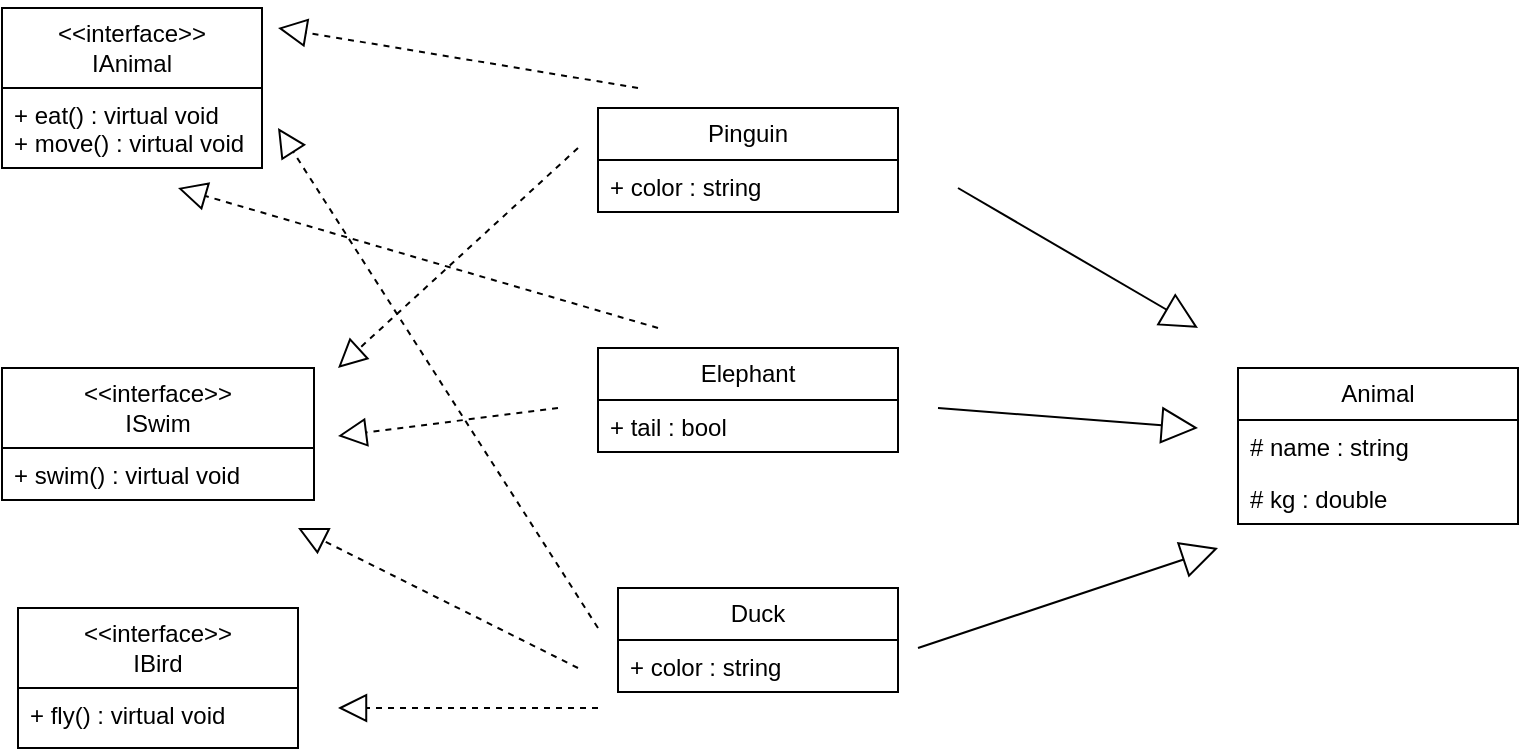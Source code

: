 <mxfile version="24.3.1" type="github">
  <diagram id="C5RBs43oDa-KdzZeNtuy" name="Page-1">
    <mxGraphModel dx="2087" dy="931" grid="1" gridSize="10" guides="1" tooltips="1" connect="1" arrows="1" fold="1" page="1" pageScale="1" pageWidth="827" pageHeight="1169" math="0" shadow="0">
      <root>
        <mxCell id="WIyWlLk6GJQsqaUBKTNV-0" />
        <mxCell id="WIyWlLk6GJQsqaUBKTNV-1" parent="WIyWlLk6GJQsqaUBKTNV-0" />
        <mxCell id="6w403-6zNc4r1-5PcBXR-4" value="&lt;div&gt;&amp;lt;&amp;lt;interface&amp;gt;&amp;gt;&lt;/div&gt;IAnimal" style="swimlane;fontStyle=0;childLayout=stackLayout;horizontal=1;startSize=40;fillColor=none;horizontalStack=0;resizeParent=1;resizeParentMax=0;resizeLast=0;collapsible=1;marginBottom=0;whiteSpace=wrap;html=1;" parent="WIyWlLk6GJQsqaUBKTNV-1" vertex="1">
          <mxGeometry x="52" y="160" width="130" height="80" as="geometry" />
        </mxCell>
        <mxCell id="6w403-6zNc4r1-5PcBXR-5" value="+ eat() : virtual void&lt;div&gt;+ move() : virtual void&lt;br&gt;&lt;/div&gt;" style="text;strokeColor=none;fillColor=none;align=left;verticalAlign=top;spacingLeft=4;spacingRight=4;overflow=hidden;rotatable=0;points=[[0,0.5],[1,0.5]];portConstraint=eastwest;whiteSpace=wrap;html=1;" parent="6w403-6zNc4r1-5PcBXR-4" vertex="1">
          <mxGeometry y="40" width="130" height="40" as="geometry" />
        </mxCell>
        <mxCell id="6w403-6zNc4r1-5PcBXR-8" value="Elephant" style="swimlane;fontStyle=0;childLayout=stackLayout;horizontal=1;startSize=26;fillColor=none;horizontalStack=0;resizeParent=1;resizeParentMax=0;resizeLast=0;collapsible=1;marginBottom=0;whiteSpace=wrap;html=1;" parent="WIyWlLk6GJQsqaUBKTNV-1" vertex="1">
          <mxGeometry x="350" y="330" width="150" height="52" as="geometry" />
        </mxCell>
        <mxCell id="6w403-6zNc4r1-5PcBXR-9" value="+ tail : bool" style="text;strokeColor=none;fillColor=none;align=left;verticalAlign=top;spacingLeft=4;spacingRight=4;overflow=hidden;rotatable=0;points=[[0,0.5],[1,0.5]];portConstraint=eastwest;whiteSpace=wrap;html=1;" parent="6w403-6zNc4r1-5PcBXR-8" vertex="1">
          <mxGeometry y="26" width="150" height="26" as="geometry" />
        </mxCell>
        <mxCell id="6w403-6zNc4r1-5PcBXR-12" value="Pinguin" style="swimlane;fontStyle=0;childLayout=stackLayout;horizontal=1;startSize=26;fillColor=none;horizontalStack=0;resizeParent=1;resizeParentMax=0;resizeLast=0;collapsible=1;marginBottom=0;whiteSpace=wrap;html=1;" parent="WIyWlLk6GJQsqaUBKTNV-1" vertex="1">
          <mxGeometry x="350" y="210" width="150" height="52" as="geometry" />
        </mxCell>
        <mxCell id="6w403-6zNc4r1-5PcBXR-13" value="+ color : string" style="text;strokeColor=none;fillColor=none;align=left;verticalAlign=top;spacingLeft=4;spacingRight=4;overflow=hidden;rotatable=0;points=[[0,0.5],[1,0.5]];portConstraint=eastwest;whiteSpace=wrap;html=1;" parent="6w403-6zNc4r1-5PcBXR-12" vertex="1">
          <mxGeometry y="26" width="150" height="26" as="geometry" />
        </mxCell>
        <mxCell id="6w403-6zNc4r1-5PcBXR-16" value="Duck" style="swimlane;fontStyle=0;childLayout=stackLayout;horizontal=1;startSize=26;fillColor=none;horizontalStack=0;resizeParent=1;resizeParentMax=0;resizeLast=0;collapsible=1;marginBottom=0;whiteSpace=wrap;html=1;" parent="WIyWlLk6GJQsqaUBKTNV-1" vertex="1">
          <mxGeometry x="360" y="450" width="140" height="52" as="geometry" />
        </mxCell>
        <mxCell id="6w403-6zNc4r1-5PcBXR-17" value="+ color : string" style="text;strokeColor=none;fillColor=none;align=left;verticalAlign=top;spacingLeft=4;spacingRight=4;overflow=hidden;rotatable=0;points=[[0,0.5],[1,0.5]];portConstraint=eastwest;whiteSpace=wrap;html=1;" parent="6w403-6zNc4r1-5PcBXR-16" vertex="1">
          <mxGeometry y="26" width="140" height="26" as="geometry" />
        </mxCell>
        <mxCell id="6w403-6zNc4r1-5PcBXR-24" value="Animal" style="swimlane;fontStyle=0;childLayout=stackLayout;horizontal=1;startSize=26;fillColor=none;horizontalStack=0;resizeParent=1;resizeParentMax=0;resizeLast=0;collapsible=1;marginBottom=0;whiteSpace=wrap;html=1;" parent="WIyWlLk6GJQsqaUBKTNV-1" vertex="1">
          <mxGeometry x="670" y="340" width="140" height="78" as="geometry" />
        </mxCell>
        <mxCell id="6w403-6zNc4r1-5PcBXR-25" value="# name : string" style="text;strokeColor=none;fillColor=none;align=left;verticalAlign=top;spacingLeft=4;spacingRight=4;overflow=hidden;rotatable=0;points=[[0,0.5],[1,0.5]];portConstraint=eastwest;whiteSpace=wrap;html=1;" parent="6w403-6zNc4r1-5PcBXR-24" vertex="1">
          <mxGeometry y="26" width="140" height="26" as="geometry" />
        </mxCell>
        <mxCell id="6w403-6zNc4r1-5PcBXR-26" value="# kg : double" style="text;strokeColor=none;fillColor=none;align=left;verticalAlign=top;spacingLeft=4;spacingRight=4;overflow=hidden;rotatable=0;points=[[0,0.5],[1,0.5]];portConstraint=eastwest;whiteSpace=wrap;html=1;" parent="6w403-6zNc4r1-5PcBXR-24" vertex="1">
          <mxGeometry y="52" width="140" height="26" as="geometry" />
        </mxCell>
        <mxCell id="6w403-6zNc4r1-5PcBXR-28" value="&lt;div&gt;&amp;lt;&amp;lt;&lt;span style=&quot;background-color: initial;&quot;&gt;interface&lt;/span&gt;&lt;span style=&quot;background-color: initial;&quot;&gt;&amp;gt;&amp;gt;&lt;/span&gt;&lt;/div&gt;IBird" style="swimlane;fontStyle=0;childLayout=stackLayout;horizontal=1;startSize=40;fillColor=none;horizontalStack=0;resizeParent=1;resizeParentMax=0;resizeLast=0;collapsible=1;marginBottom=0;whiteSpace=wrap;html=1;" parent="WIyWlLk6GJQsqaUBKTNV-1" vertex="1">
          <mxGeometry x="60" y="460" width="140" height="70" as="geometry" />
        </mxCell>
        <mxCell id="6w403-6zNc4r1-5PcBXR-29" value="&lt;div&gt;+ fly() : virtual void&lt;br&gt;&lt;/div&gt;" style="text;strokeColor=none;fillColor=none;align=left;verticalAlign=top;spacingLeft=4;spacingRight=4;overflow=hidden;rotatable=0;points=[[0,0.5],[1,0.5]];portConstraint=eastwest;whiteSpace=wrap;html=1;" parent="6w403-6zNc4r1-5PcBXR-28" vertex="1">
          <mxGeometry y="40" width="140" height="30" as="geometry" />
        </mxCell>
        <mxCell id="6w403-6zNc4r1-5PcBXR-32" value="&lt;div&gt;&amp;lt;&amp;lt;&lt;span style=&quot;background-color: initial;&quot;&gt;interface&lt;/span&gt;&lt;span style=&quot;background-color: initial;&quot;&gt;&amp;gt;&amp;gt;&lt;/span&gt;&lt;/div&gt;ISwim" style="swimlane;fontStyle=0;childLayout=stackLayout;horizontal=1;startSize=40;fillColor=none;horizontalStack=0;resizeParent=1;resizeParentMax=0;resizeLast=0;collapsible=1;marginBottom=0;whiteSpace=wrap;html=1;" parent="WIyWlLk6GJQsqaUBKTNV-1" vertex="1">
          <mxGeometry x="52" y="340" width="156" height="66" as="geometry" />
        </mxCell>
        <mxCell id="6w403-6zNc4r1-5PcBXR-33" value="+ swim() : virtual void&lt;div&gt;&lt;br&gt;&lt;/div&gt;" style="text;strokeColor=none;fillColor=none;align=left;verticalAlign=top;spacingLeft=4;spacingRight=4;overflow=hidden;rotatable=0;points=[[0,0.5],[1,0.5]];portConstraint=eastwest;whiteSpace=wrap;html=1;" parent="6w403-6zNc4r1-5PcBXR-32" vertex="1">
          <mxGeometry y="40" width="156" height="26" as="geometry" />
        </mxCell>
        <mxCell id="S3t5MdQHvO-wQPtxmdiw-1" value="" style="endArrow=block;endSize=16;endFill=0;html=1;rounded=0;" edge="1" parent="WIyWlLk6GJQsqaUBKTNV-1">
          <mxGeometry width="160" relative="1" as="geometry">
            <mxPoint x="510" y="480" as="sourcePoint" />
            <mxPoint x="660" y="430" as="targetPoint" />
          </mxGeometry>
        </mxCell>
        <mxCell id="S3t5MdQHvO-wQPtxmdiw-2" value="" style="endArrow=block;endSize=16;endFill=0;html=1;rounded=0;" edge="1" parent="WIyWlLk6GJQsqaUBKTNV-1">
          <mxGeometry width="160" relative="1" as="geometry">
            <mxPoint x="520" y="360" as="sourcePoint" />
            <mxPoint x="650" y="370" as="targetPoint" />
          </mxGeometry>
        </mxCell>
        <mxCell id="S3t5MdQHvO-wQPtxmdiw-3" value="" style="endArrow=block;endSize=16;endFill=0;html=1;rounded=0;" edge="1" parent="WIyWlLk6GJQsqaUBKTNV-1">
          <mxGeometry width="160" relative="1" as="geometry">
            <mxPoint x="530" y="250" as="sourcePoint" />
            <mxPoint x="650" y="320" as="targetPoint" />
          </mxGeometry>
        </mxCell>
        <mxCell id="S3t5MdQHvO-wQPtxmdiw-4" value="" style="endArrow=block;dashed=1;endFill=0;endSize=12;html=1;rounded=0;" edge="1" parent="WIyWlLk6GJQsqaUBKTNV-1">
          <mxGeometry width="160" relative="1" as="geometry">
            <mxPoint x="340" y="230" as="sourcePoint" />
            <mxPoint x="220" y="340" as="targetPoint" />
          </mxGeometry>
        </mxCell>
        <mxCell id="S3t5MdQHvO-wQPtxmdiw-5" value="" style="endArrow=block;dashed=1;endFill=0;endSize=12;html=1;rounded=0;" edge="1" parent="WIyWlLk6GJQsqaUBKTNV-1">
          <mxGeometry width="160" relative="1" as="geometry">
            <mxPoint x="340" y="490" as="sourcePoint" />
            <mxPoint x="200" y="420" as="targetPoint" />
          </mxGeometry>
        </mxCell>
        <mxCell id="S3t5MdQHvO-wQPtxmdiw-6" value="" style="endArrow=block;dashed=1;endFill=0;endSize=12;html=1;rounded=0;" edge="1" parent="WIyWlLk6GJQsqaUBKTNV-1">
          <mxGeometry width="160" relative="1" as="geometry">
            <mxPoint x="330" y="360" as="sourcePoint" />
            <mxPoint x="220" y="374" as="targetPoint" />
          </mxGeometry>
        </mxCell>
        <mxCell id="S3t5MdQHvO-wQPtxmdiw-7" value="" style="endArrow=block;dashed=1;endFill=0;endSize=12;html=1;rounded=0;" edge="1" parent="WIyWlLk6GJQsqaUBKTNV-1">
          <mxGeometry width="160" relative="1" as="geometry">
            <mxPoint x="350" y="470" as="sourcePoint" />
            <mxPoint x="190" y="220" as="targetPoint" />
          </mxGeometry>
        </mxCell>
        <mxCell id="S3t5MdQHvO-wQPtxmdiw-8" value="" style="endArrow=block;dashed=1;endFill=0;endSize=12;html=1;rounded=0;" edge="1" parent="WIyWlLk6GJQsqaUBKTNV-1">
          <mxGeometry width="160" relative="1" as="geometry">
            <mxPoint x="380" y="320" as="sourcePoint" />
            <mxPoint x="140" y="250" as="targetPoint" />
          </mxGeometry>
        </mxCell>
        <mxCell id="S3t5MdQHvO-wQPtxmdiw-9" value="" style="endArrow=block;dashed=1;endFill=0;endSize=12;html=1;rounded=0;" edge="1" parent="WIyWlLk6GJQsqaUBKTNV-1">
          <mxGeometry width="160" relative="1" as="geometry">
            <mxPoint x="370" y="200" as="sourcePoint" />
            <mxPoint x="190" y="170" as="targetPoint" />
          </mxGeometry>
        </mxCell>
        <mxCell id="S3t5MdQHvO-wQPtxmdiw-10" value="" style="endArrow=block;dashed=1;endFill=0;endSize=12;html=1;rounded=0;" edge="1" parent="WIyWlLk6GJQsqaUBKTNV-1">
          <mxGeometry width="160" relative="1" as="geometry">
            <mxPoint x="350" y="510" as="sourcePoint" />
            <mxPoint x="220" y="510" as="targetPoint" />
          </mxGeometry>
        </mxCell>
      </root>
    </mxGraphModel>
  </diagram>
</mxfile>

